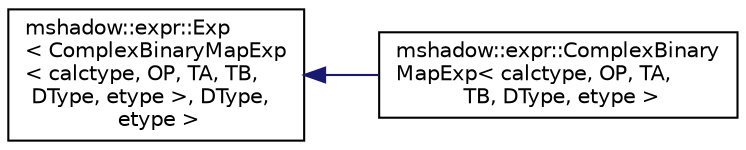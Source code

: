 digraph "Graphical Class Hierarchy"
{
 // LATEX_PDF_SIZE
  edge [fontname="Helvetica",fontsize="10",labelfontname="Helvetica",labelfontsize="10"];
  node [fontname="Helvetica",fontsize="10",shape=record];
  rankdir="LR";
  Node0 [label="mshadow::expr::Exp\l\< ComplexBinaryMapExp\l\< calctype, OP, TA, TB,\l DType, etype \>, DType,\l etype \>",height=0.2,width=0.4,color="black", fillcolor="white", style="filled",URL="$structmshadow_1_1expr_1_1Exp.html",tooltip=" "];
  Node0 -> Node1 [dir="back",color="midnightblue",fontsize="10",style="solid",fontname="Helvetica"];
  Node1 [label="mshadow::expr::ComplexBinary\lMapExp\< calctype, OP, TA,\l TB, DType, etype \>",height=0.2,width=0.4,color="black", fillcolor="white", style="filled",URL="$structmshadow_1_1expr_1_1ComplexBinaryMapExp.html",tooltip="binary map expression lhs [op] rhs where lhs and rhs are complex tensors"];
}
